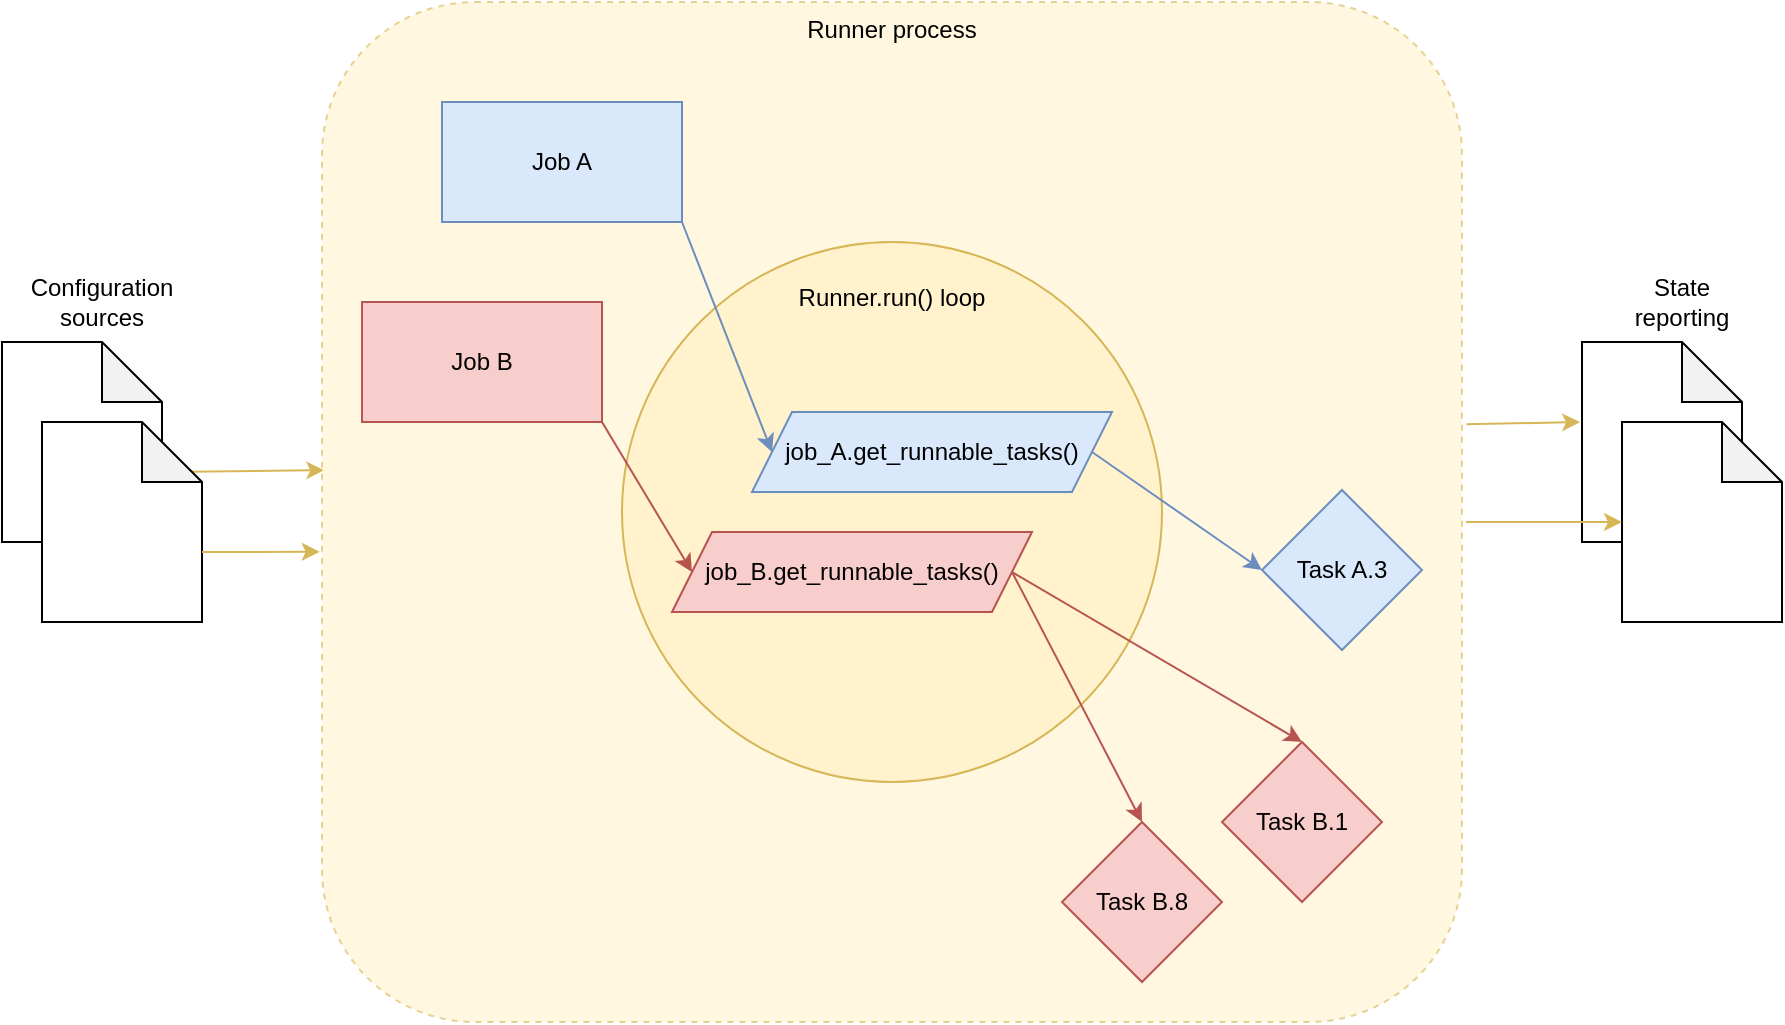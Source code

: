 <mxfile version="13.10.3" type="device"><diagram id="I6GnC0xM91WSDrOZz1YS" name="Page-1"><mxGraphModel dx="1422" dy="802" grid="1" gridSize="10" guides="1" tooltips="1" connect="1" arrows="1" fold="1" page="1" pageScale="1" pageWidth="1169" pageHeight="827" math="0" shadow="0"><root><mxCell id="0"/><mxCell id="1" parent="0"/><mxCell id="nSIYNEwazap9quERem_N-9" value="" style="endArrow=classic;html=1;exitX=0;exitY=0;exitDx=80;exitDy=65;exitPerimeter=0;entryX=0.002;entryY=0.459;entryDx=0;entryDy=0;entryPerimeter=0;fillColor=#fff2cc;strokeColor=#d6b656;" edge="1" parent="1" source="nSIYNEwazap9quERem_N-2" target="nSIYNEwazap9quERem_N-1"><mxGeometry width="50" height="50" relative="1" as="geometry"><mxPoint x="210" y="300" as="sourcePoint"/><mxPoint x="230" y="328" as="targetPoint"/></mxGeometry></mxCell><mxCell id="nSIYNEwazap9quERem_N-1" value="Runner process" style="rounded=1;whiteSpace=wrap;html=1;verticalAlign=top;fillColor=#fff2cc;strokeColor=#d6b656;opacity=60;dashed=1;" vertex="1" parent="1"><mxGeometry x="260" y="90" width="570" height="510" as="geometry"/></mxCell><mxCell id="nSIYNEwazap9quERem_N-6" value="" style="group" vertex="1" connectable="0" parent="1"><mxGeometry x="100" y="230" width="100" height="170" as="geometry"/></mxCell><mxCell id="nSIYNEwazap9quERem_N-2" value="" style="shape=note;whiteSpace=wrap;html=1;backgroundOutline=1;darkOpacity=0.05;" vertex="1" parent="nSIYNEwazap9quERem_N-6"><mxGeometry y="30" width="80" height="100" as="geometry"/></mxCell><mxCell id="nSIYNEwazap9quERem_N-3" value="" style="shape=note;whiteSpace=wrap;html=1;backgroundOutline=1;darkOpacity=0.05;" vertex="1" parent="nSIYNEwazap9quERem_N-6"><mxGeometry x="20" y="70" width="80" height="100" as="geometry"/></mxCell><mxCell id="nSIYNEwazap9quERem_N-5" value="&lt;div align=&quot;center&quot;&gt;Configuration sources&lt;br&gt;&lt;/div&gt;" style="text;html=1;strokeColor=none;fillColor=none;align=center;verticalAlign=middle;whiteSpace=wrap;rounded=0;" vertex="1" parent="nSIYNEwazap9quERem_N-6"><mxGeometry x="30" width="40" height="20" as="geometry"/></mxCell><mxCell id="nSIYNEwazap9quERem_N-7" value="&lt;br&gt;Runner.run() loop" style="ellipse;whiteSpace=wrap;html=1;aspect=fixed;verticalAlign=top;fillColor=#fff2cc;strokeColor=#d6b656;" vertex="1" parent="1"><mxGeometry x="410" y="210" width="270" height="270" as="geometry"/></mxCell><mxCell id="nSIYNEwazap9quERem_N-8" value="" style="endArrow=classic;html=1;exitX=0;exitY=0;exitDx=80;exitDy=65;exitPerimeter=0;entryX=-0.002;entryY=0.539;entryDx=0;entryDy=0;fillColor=#fff2cc;strokeColor=#d6b656;entryPerimeter=0;" edge="1" parent="1" source="nSIYNEwazap9quERem_N-3" target="nSIYNEwazap9quERem_N-1"><mxGeometry width="50" height="50" relative="1" as="geometry"><mxPoint x="560" y="440" as="sourcePoint"/><mxPoint x="240" y="410" as="targetPoint"/></mxGeometry></mxCell><mxCell id="nSIYNEwazap9quERem_N-14" value="" style="group" vertex="1" connectable="0" parent="1"><mxGeometry x="890" y="230" width="100" height="170" as="geometry"/></mxCell><mxCell id="nSIYNEwazap9quERem_N-10" value="" style="shape=note;whiteSpace=wrap;html=1;backgroundOutline=1;darkOpacity=0.05;" vertex="1" parent="nSIYNEwazap9quERem_N-14"><mxGeometry y="30" width="80" height="100" as="geometry"/></mxCell><mxCell id="nSIYNEwazap9quERem_N-11" value="" style="shape=note;whiteSpace=wrap;html=1;backgroundOutline=1;darkOpacity=0.05;" vertex="1" parent="nSIYNEwazap9quERem_N-14"><mxGeometry x="20" y="70" width="80" height="100" as="geometry"/></mxCell><mxCell id="nSIYNEwazap9quERem_N-12" value="State reporting" style="text;html=1;strokeColor=none;fillColor=none;align=center;verticalAlign=middle;whiteSpace=wrap;rounded=0;" vertex="1" parent="nSIYNEwazap9quERem_N-14"><mxGeometry x="30" width="40" height="20" as="geometry"/></mxCell><mxCell id="nSIYNEwazap9quERem_N-15" value="" style="endArrow=classic;html=1;exitX=1.004;exitY=0.414;exitDx=0;exitDy=0;exitPerimeter=0;entryX=-0.012;entryY=0.4;entryDx=0;entryDy=0;entryPerimeter=0;fillColor=#fff2cc;strokeColor=#d6b656;" edge="1" parent="1" source="nSIYNEwazap9quERem_N-1" target="nSIYNEwazap9quERem_N-10"><mxGeometry width="50" height="50" relative="1" as="geometry"><mxPoint x="560" y="440" as="sourcePoint"/><mxPoint x="610" y="390" as="targetPoint"/></mxGeometry></mxCell><mxCell id="nSIYNEwazap9quERem_N-16" value="" style="endArrow=classic;html=1;entryX=0;entryY=0.5;entryDx=0;entryDy=0;entryPerimeter=0;fillColor=#fff2cc;strokeColor=#d6b656;" edge="1" parent="1" target="nSIYNEwazap9quERem_N-11"><mxGeometry width="50" height="50" relative="1" as="geometry"><mxPoint x="832" y="350" as="sourcePoint"/><mxPoint x="610" y="390" as="targetPoint"/></mxGeometry></mxCell><mxCell id="nSIYNEwazap9quERem_N-18" value="Job A" style="rounded=0;whiteSpace=wrap;html=1;fillColor=#dae8fc;strokeColor=#6c8ebf;" vertex="1" parent="1"><mxGeometry x="320" y="140" width="120" height="60" as="geometry"/></mxCell><mxCell id="nSIYNEwazap9quERem_N-19" value="Job B" style="rounded=0;whiteSpace=wrap;html=1;fillColor=#f8cecc;strokeColor=#b85450;" vertex="1" parent="1"><mxGeometry x="280" y="240" width="120" height="60" as="geometry"/></mxCell><mxCell id="nSIYNEwazap9quERem_N-20" value="Task A.3" style="rhombus;whiteSpace=wrap;html=1;fillColor=#dae8fc;strokeColor=#6c8ebf;" vertex="1" parent="1"><mxGeometry x="730" y="334" width="80" height="80" as="geometry"/></mxCell><mxCell id="nSIYNEwazap9quERem_N-21" value="Task B.1" style="rhombus;whiteSpace=wrap;html=1;fillColor=#f8cecc;strokeColor=#b85450;" vertex="1" parent="1"><mxGeometry x="710" y="460" width="80" height="80" as="geometry"/></mxCell><mxCell id="nSIYNEwazap9quERem_N-22" value="Task B.8" style="rhombus;whiteSpace=wrap;html=1;fillColor=#f8cecc;strokeColor=#b85450;" vertex="1" parent="1"><mxGeometry x="630" y="500" width="80" height="80" as="geometry"/></mxCell><mxCell id="nSIYNEwazap9quERem_N-25" value="job_B.get_runnable_tasks()" style="shape=parallelogram;perimeter=parallelogramPerimeter;whiteSpace=wrap;html=1;fixedSize=1;fillColor=#f8cecc;strokeColor=#b85450;" vertex="1" parent="1"><mxGeometry x="435" y="355" width="180" height="40" as="geometry"/></mxCell><mxCell id="nSIYNEwazap9quERem_N-26" value="job_A.get_runnable_tasks()" style="shape=parallelogram;perimeter=parallelogramPerimeter;whiteSpace=wrap;html=1;fixedSize=1;fillColor=#dae8fc;strokeColor=#6c8ebf;" vertex="1" parent="1"><mxGeometry x="475" y="295" width="180" height="40" as="geometry"/></mxCell><mxCell id="nSIYNEwazap9quERem_N-27" value="" style="endArrow=classic;html=1;exitX=1;exitY=1;exitDx=0;exitDy=0;entryX=0;entryY=0.5;entryDx=0;entryDy=0;fillColor=#f8cecc;strokeColor=#b85450;" edge="1" parent="1" source="nSIYNEwazap9quERem_N-19" target="nSIYNEwazap9quERem_N-25"><mxGeometry width="50" height="50" relative="1" as="geometry"><mxPoint x="540" y="400" as="sourcePoint"/><mxPoint x="590" y="350" as="targetPoint"/></mxGeometry></mxCell><mxCell id="nSIYNEwazap9quERem_N-28" value="" style="endArrow=classic;html=1;exitX=1;exitY=1;exitDx=0;exitDy=0;entryX=0;entryY=0.5;entryDx=0;entryDy=0;fillColor=#dae8fc;strokeColor=#6c8ebf;" edge="1" parent="1" source="nSIYNEwazap9quERem_N-18" target="nSIYNEwazap9quERem_N-26"><mxGeometry width="50" height="50" relative="1" as="geometry"><mxPoint x="540" y="400" as="sourcePoint"/><mxPoint x="590" y="350" as="targetPoint"/></mxGeometry></mxCell><mxCell id="nSIYNEwazap9quERem_N-29" value="" style="endArrow=classic;html=1;exitX=1;exitY=0.5;exitDx=0;exitDy=0;entryX=0;entryY=0.5;entryDx=0;entryDy=0;fillColor=#dae8fc;strokeColor=#6c8ebf;" edge="1" parent="1" source="nSIYNEwazap9quERem_N-26" target="nSIYNEwazap9quERem_N-20"><mxGeometry width="50" height="50" relative="1" as="geometry"><mxPoint x="540" y="400" as="sourcePoint"/><mxPoint x="590" y="350" as="targetPoint"/></mxGeometry></mxCell><mxCell id="nSIYNEwazap9quERem_N-30" value="" style="endArrow=classic;html=1;exitX=1;exitY=0.5;exitDx=0;exitDy=0;entryX=0.5;entryY=0;entryDx=0;entryDy=0;fillColor=#f8cecc;strokeColor=#b85450;" edge="1" parent="1" source="nSIYNEwazap9quERem_N-25" target="nSIYNEwazap9quERem_N-21"><mxGeometry width="50" height="50" relative="1" as="geometry"><mxPoint x="540" y="400" as="sourcePoint"/><mxPoint x="590" y="350" as="targetPoint"/></mxGeometry></mxCell><mxCell id="nSIYNEwazap9quERem_N-31" value="" style="endArrow=classic;html=1;exitX=1;exitY=0.5;exitDx=0;exitDy=0;entryX=0.5;entryY=0;entryDx=0;entryDy=0;fillColor=#f8cecc;strokeColor=#b85450;" edge="1" parent="1" source="nSIYNEwazap9quERem_N-25" target="nSIYNEwazap9quERem_N-22"><mxGeometry width="50" height="50" relative="1" as="geometry"><mxPoint x="540" y="400" as="sourcePoint"/><mxPoint x="590" y="350" as="targetPoint"/></mxGeometry></mxCell></root></mxGraphModel></diagram></mxfile>